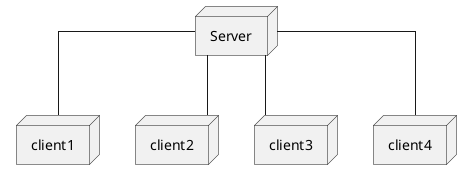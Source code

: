 @startuml Design
skinparam linetype ortho

node Server
node client1
node client2
node client3
node client4

Server -- client1
Server -- client2
Server -- client3
Server -- client4

@enduml
